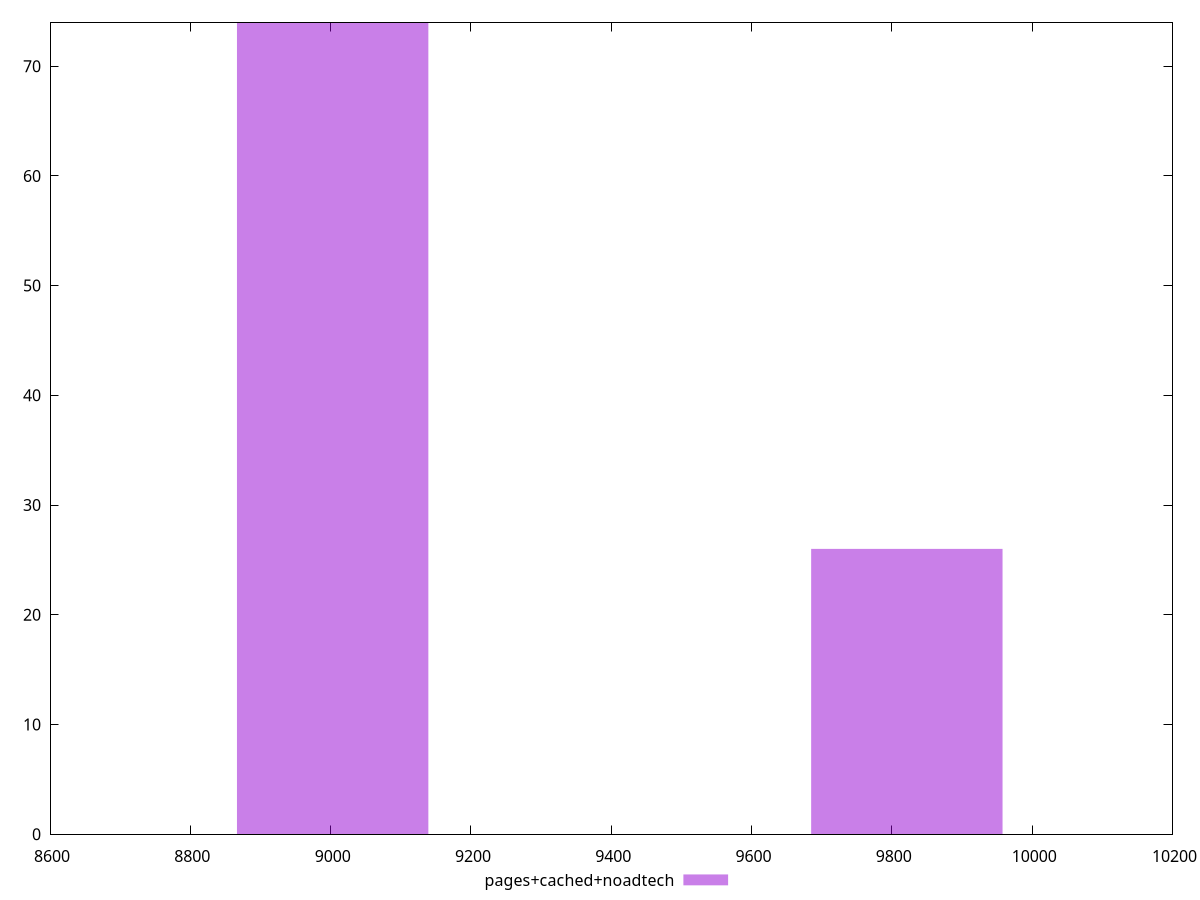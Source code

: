 $_pagesCachedNoadtech <<EOF
9002.899830893955 74
9821.345270066135 26
EOF
set key outside below
set terminal pngcairo
set output "report_00005_2020-11-02T22-26-11.212Z/largest-contentful-paint/pages+cached+noadtech//raw_hist.png"
set yrange [0:74]
set boxwidth 272.81514639072594
set style fill transparent solid 0.5 noborder
plot $_pagesCachedNoadtech title "pages+cached+noadtech" with boxes ,